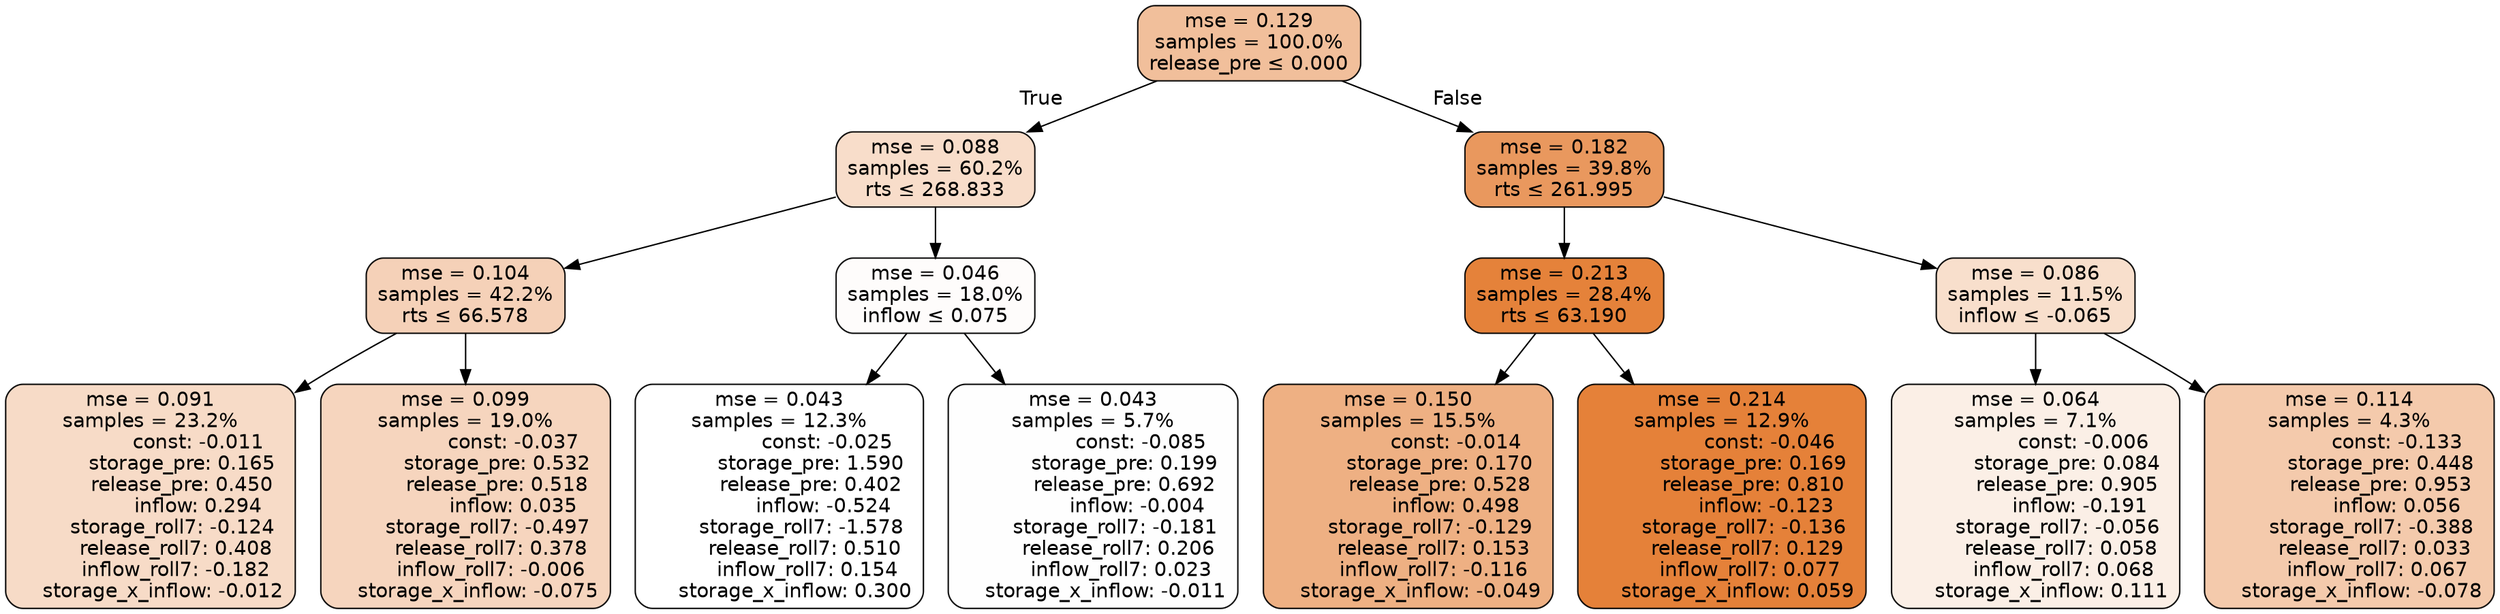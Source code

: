 digraph tree {
bgcolor="transparent"
node [shape=rectangle, style="filled, rounded", color="black", fontname=helvetica] ;
edge [fontname=helvetica] ;
	"0" [label="mse = 0.129
samples = 100.0%
release_pre &le; 0.000", fillcolor="#f1bf9b"]
	"1" [label="mse = 0.088
samples = 60.2%
rts &le; 268.833", fillcolor="#f8ddca"]
	"2" [label="mse = 0.104
samples = 42.2%
rts &le; 66.578", fillcolor="#f5d1b8"]
	"3" [label="mse = 0.091
samples = 23.2%
               const: -0.011
          storage_pre: 0.165
          release_pre: 0.450
               inflow: 0.294
       storage_roll7: -0.124
        release_roll7: 0.408
        inflow_roll7: -0.182
    storage_x_inflow: -0.012", fillcolor="#f7dbc7"]
	"4" [label="mse = 0.099
samples = 19.0%
               const: -0.037
          storage_pre: 0.532
          release_pre: 0.518
               inflow: 0.035
       storage_roll7: -0.497
        release_roll7: 0.378
        inflow_roll7: -0.006
    storage_x_inflow: -0.075", fillcolor="#f6d5be"]
	"5" [label="mse = 0.046
samples = 18.0%
inflow &le; 0.075", fillcolor="#fefcfb"]
	"6" [label="mse = 0.043
samples = 12.3%
               const: -0.025
          storage_pre: 1.590
          release_pre: 0.402
              inflow: -0.524
       storage_roll7: -1.578
        release_roll7: 0.510
         inflow_roll7: 0.154
     storage_x_inflow: 0.300", fillcolor="#ffffff"]
	"7" [label="mse = 0.043
samples = 5.7%
               const: -0.085
          storage_pre: 0.199
          release_pre: 0.692
              inflow: -0.004
       storage_roll7: -0.181
        release_roll7: 0.206
         inflow_roll7: 0.023
    storage_x_inflow: -0.011", fillcolor="#fefefe"]
	"8" [label="mse = 0.182
samples = 39.8%
rts &le; 261.995", fillcolor="#e9985e"]
	"9" [label="mse = 0.213
samples = 28.4%
rts &le; 63.190", fillcolor="#e5823a"]
	"10" [label="mse = 0.150
samples = 15.5%
               const: -0.014
          storage_pre: 0.170
          release_pre: 0.528
               inflow: 0.498
       storage_roll7: -0.129
        release_roll7: 0.153
        inflow_roll7: -0.116
    storage_x_inflow: -0.049", fillcolor="#eeb083"]
	"11" [label="mse = 0.214
samples = 12.9%
               const: -0.046
          storage_pre: 0.169
          release_pre: 0.810
              inflow: -0.123
       storage_roll7: -0.136
        release_roll7: 0.129
         inflow_roll7: 0.077
     storage_x_inflow: 0.059", fillcolor="#e58139"]
	"12" [label="mse = 0.086
samples = 11.5%
inflow &le; -0.065", fillcolor="#f8dfcc"]
	"13" [label="mse = 0.064
samples = 7.1%
               const: -0.006
          storage_pre: 0.084
          release_pre: 0.905
              inflow: -0.191
       storage_roll7: -0.056
        release_roll7: 0.058
         inflow_roll7: 0.068
     storage_x_inflow: 0.111", fillcolor="#fbefe6"]
	"14" [label="mse = 0.114
samples = 4.3%
               const: -0.133
          storage_pre: 0.448
          release_pre: 0.953
               inflow: 0.056
       storage_roll7: -0.388
        release_roll7: 0.033
         inflow_roll7: 0.067
    storage_x_inflow: -0.078", fillcolor="#f4caac"]

	"0" -> "1" [labeldistance=2.5, labelangle=45, headlabel="True"]
	"1" -> "2"
	"2" -> "3"
	"2" -> "4"
	"1" -> "5"
	"5" -> "6"
	"5" -> "7"
	"0" -> "8" [labeldistance=2.5, labelangle=-45, headlabel="False"]
	"8" -> "9"
	"9" -> "10"
	"9" -> "11"
	"8" -> "12"
	"12" -> "13"
	"12" -> "14"
}